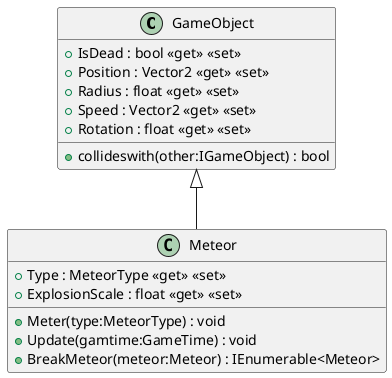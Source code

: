 @startuml
class GameObject {
    + IsDead : bool <<get>> <<set>>
    + Position : Vector2 <<get>> <<set>>
    + Radius : float <<get>> <<set>>
    + Speed : Vector2 <<get>> <<set>>
    + Rotation : float <<get>> <<set>>
    + collideswith(other:IGameObject) : bool
}
class Meteor {
    + Type : MeteorType <<get>> <<set>>
    + ExplosionScale : float <<get>> <<set>>
    + Meter(type:MeteorType) : void
    + Update(gamtime:GameTime) : void
    + BreakMeteor(meteor:Meteor) : IEnumerable<Meteor>
}
GameObject <|-- Meteor
@enduml
